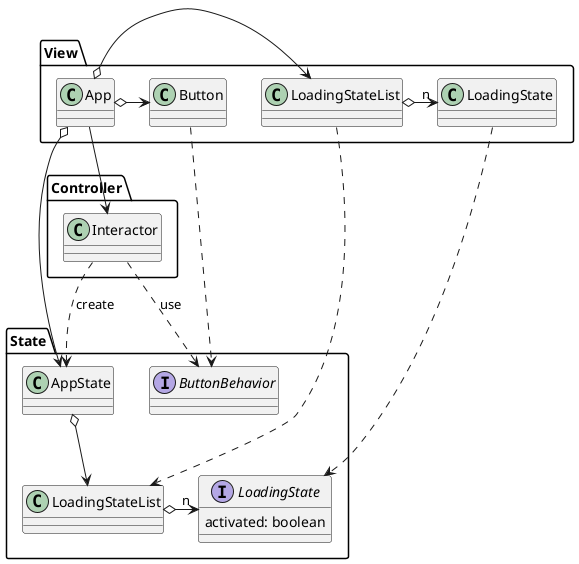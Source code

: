@startuml View And State
package View {
  class App
  class "LoadingStateList" as VStateList
  class "LoadingState" as VState
  class Button

  App o-r-> VStateList
  VStateList o-r-> "n" VState

  App o-r-> Button
}

package Controller {
  class Interactor
}

package State {
  interface ButtonBehavior
  interface "LoadingState" as MState {
    activated: boolean
  }
  class "LoadingStateList" as MStateList
  MStateList o-l-> "n" MState

  AppState o--> MStateList
  Interactor .r.> AppState : create
  Interactor ..> ButtonBehavior : use
}

App --> Interactor
App o--> AppState
VStateList ..> MStateList
VState ..> MState
Button ..> ButtonBehavior
@enduml

@startuml Strategy Pattern
package State {
  interface ButtonBehavior
  class "StateList" as MStateList
  interface "State" as MState {
    activated: boolean
  }
  AppState o-r-> MStateList
  MStateList o-r-> "n" MState
  MState -r-> "1" ButtonBehavior

  MState <|.. Loading
  MState <|.. Success
  MState <|.. Failure

  ButtonBehavior <|.. NoAction
  ButtonBehavior <|.. Alert
  ButtonBehavior <|.. Reload
}

package Controller {
  class Interactor
}

Interactor .r.> AppState : create
Interactor ..> ButtonBehavior : use
@enduml
